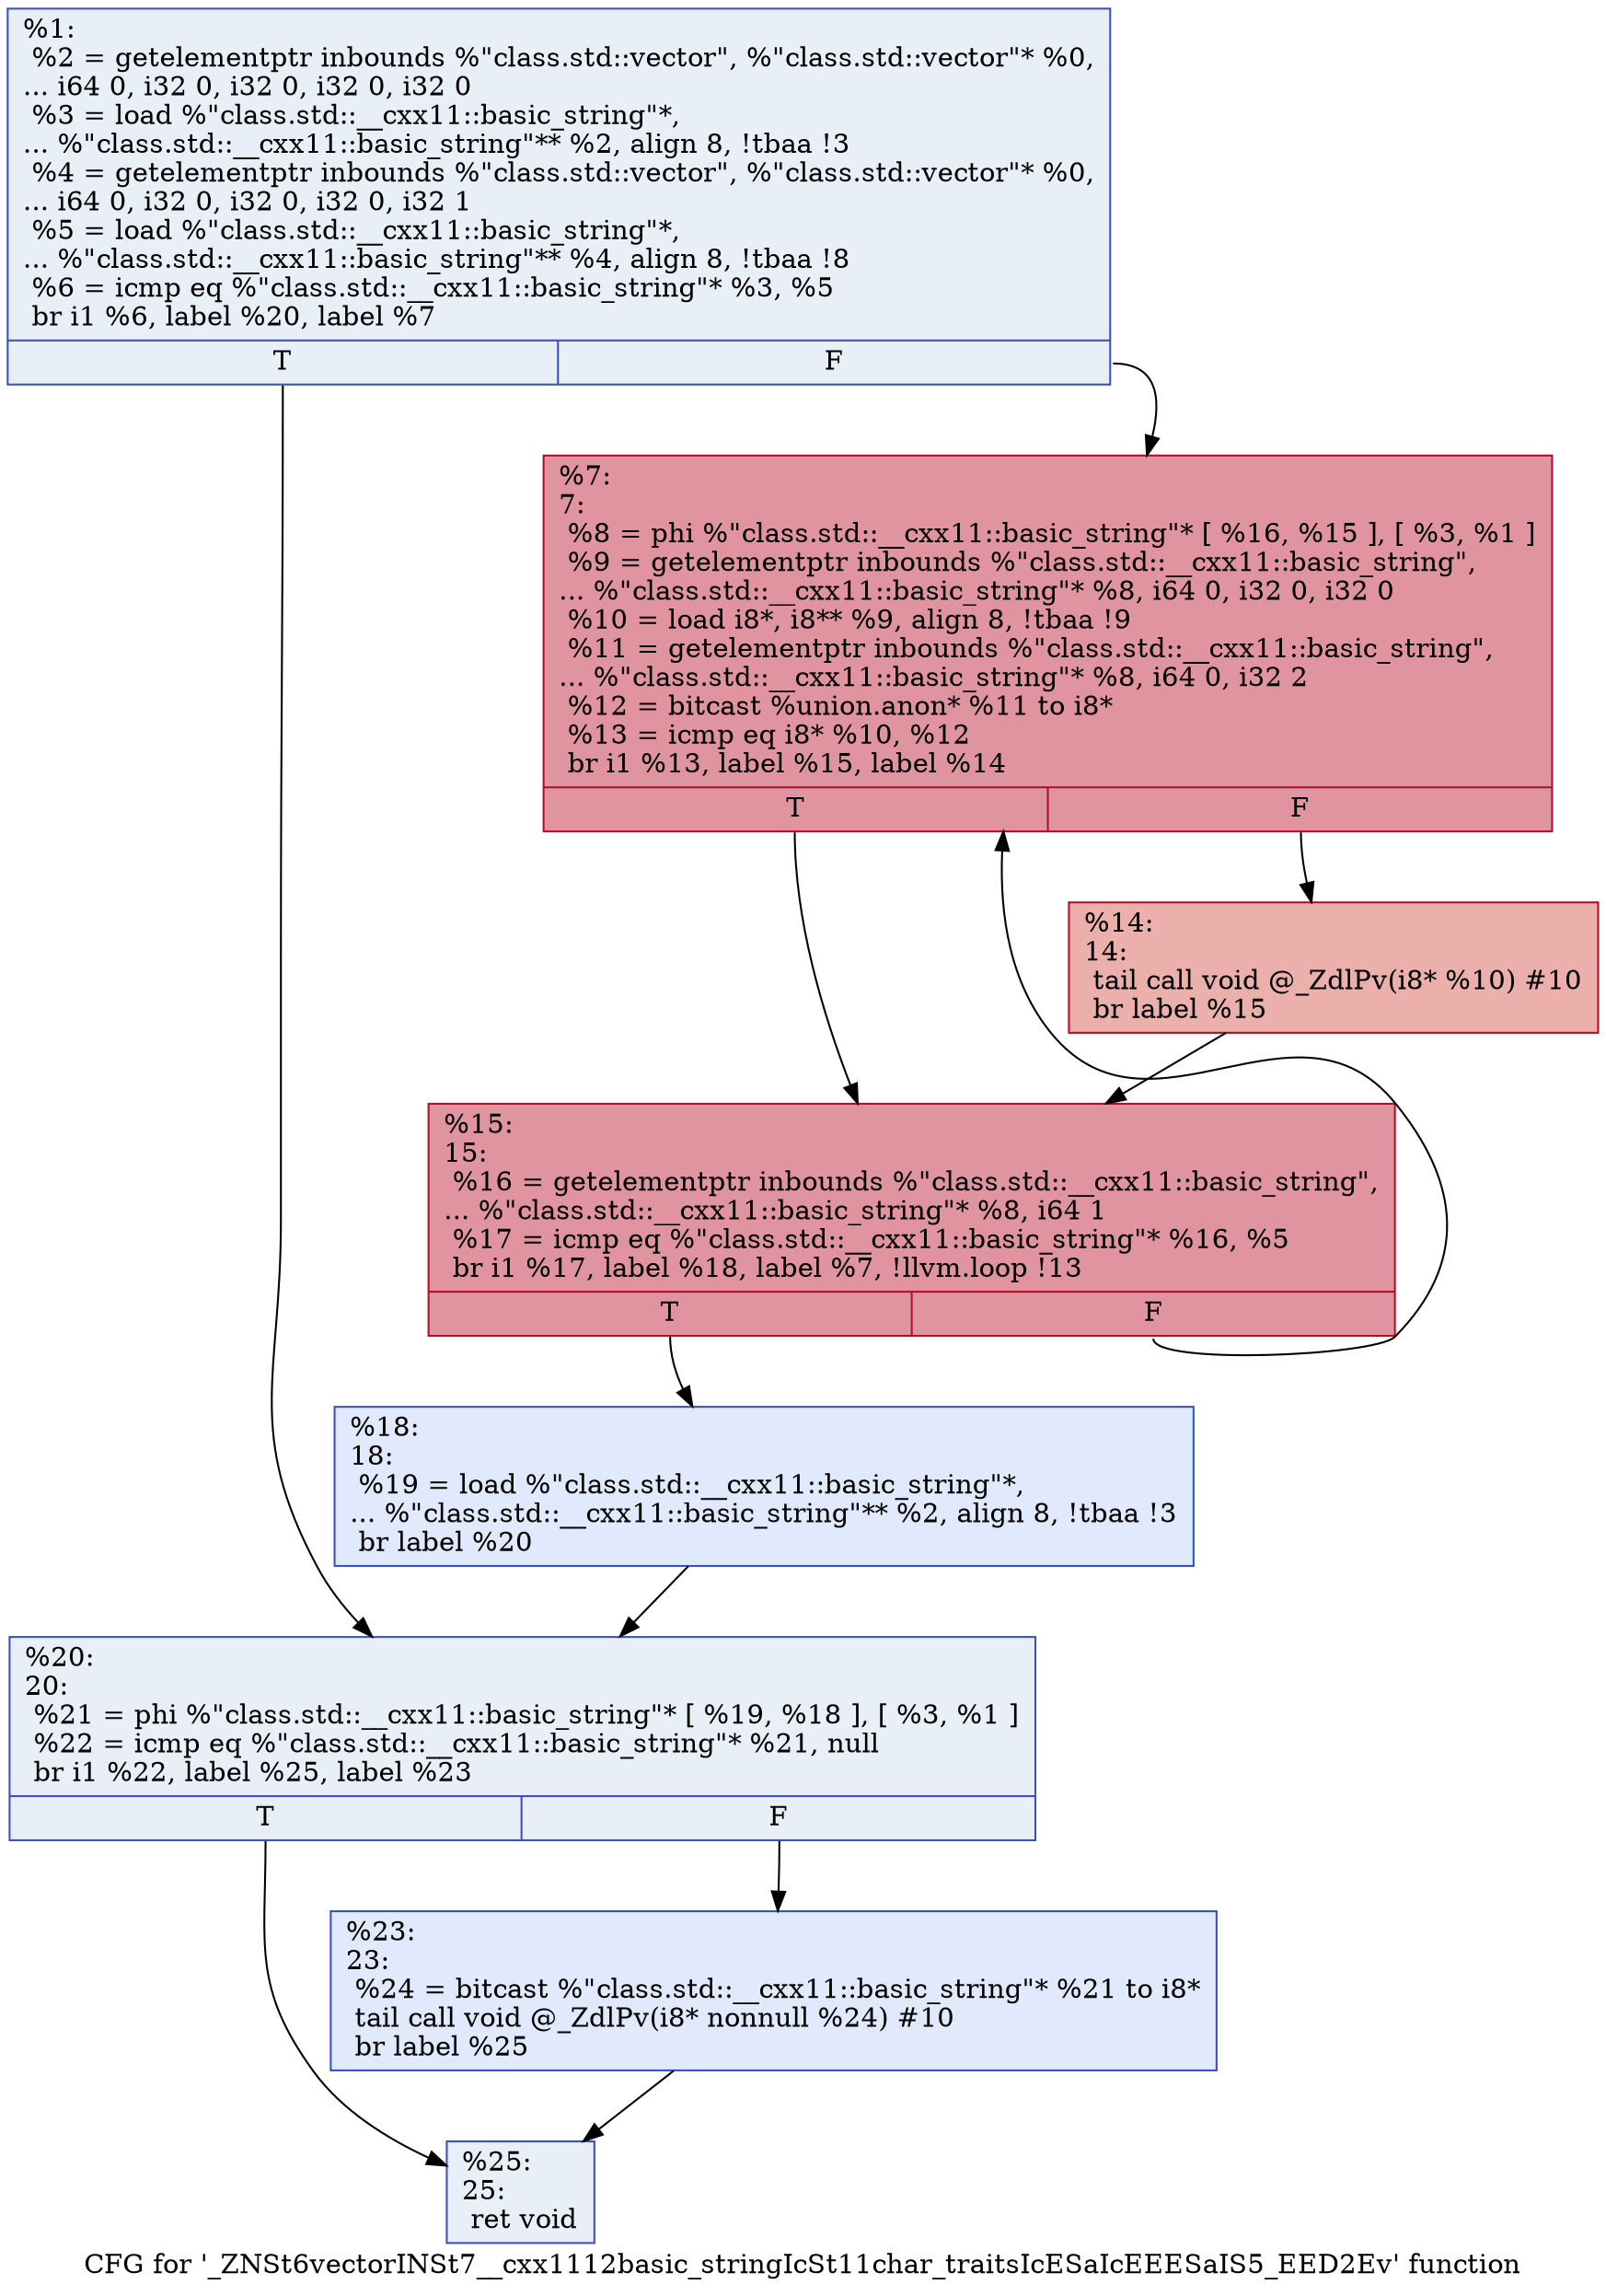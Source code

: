 digraph "CFG for '_ZNSt6vectorINSt7__cxx1112basic_stringIcSt11char_traitsIcESaIcEEESaIS5_EED2Ev' function" {
	label="CFG for '_ZNSt6vectorINSt7__cxx1112basic_stringIcSt11char_traitsIcESaIcEEESaIS5_EED2Ev' function";

	Node0x560869c40900 [shape=record,color="#3d50c3ff", style=filled, fillcolor="#cedaeb70",label="{%1:\l  %2 = getelementptr inbounds %\"class.std::vector\", %\"class.std::vector\"* %0,\l... i64 0, i32 0, i32 0, i32 0, i32 0\l  %3 = load %\"class.std::__cxx11::basic_string\"*,\l... %\"class.std::__cxx11::basic_string\"** %2, align 8, !tbaa !3\l  %4 = getelementptr inbounds %\"class.std::vector\", %\"class.std::vector\"* %0,\l... i64 0, i32 0, i32 0, i32 0, i32 1\l  %5 = load %\"class.std::__cxx11::basic_string\"*,\l... %\"class.std::__cxx11::basic_string\"** %4, align 8, !tbaa !8\l  %6 = icmp eq %\"class.std::__cxx11::basic_string\"* %3, %5\l  br i1 %6, label %20, label %7\l|{<s0>T|<s1>F}}"];
	Node0x560869c40900:s0 -> Node0x560869c40d40;
	Node0x560869c40900:s1 -> Node0x560869c40dd0;
	Node0x560869c40dd0 [shape=record,color="#b70d28ff", style=filled, fillcolor="#b70d2870",label="{%7:\l7:                                                \l  %8 = phi %\"class.std::__cxx11::basic_string\"* [ %16, %15 ], [ %3, %1 ]\l  %9 = getelementptr inbounds %\"class.std::__cxx11::basic_string\",\l... %\"class.std::__cxx11::basic_string\"* %8, i64 0, i32 0, i32 0\l  %10 = load i8*, i8** %9, align 8, !tbaa !9\l  %11 = getelementptr inbounds %\"class.std::__cxx11::basic_string\",\l... %\"class.std::__cxx11::basic_string\"* %8, i64 0, i32 2\l  %12 = bitcast %union.anon* %11 to i8*\l  %13 = icmp eq i8* %10, %12\l  br i1 %13, label %15, label %14\l|{<s0>T|<s1>F}}"];
	Node0x560869c40dd0:s0 -> Node0x560869c40f10;
	Node0x560869c40dd0:s1 -> Node0x560869c40c80;
	Node0x560869c40c80 [shape=record,color="#b70d28ff", style=filled, fillcolor="#d24b4070",label="{%14:\l14:                                               \l  tail call void @_ZdlPv(i8* %10) #10\l  br label %15\l}"];
	Node0x560869c40c80 -> Node0x560869c40f10;
	Node0x560869c40f10 [shape=record,color="#b70d28ff", style=filled, fillcolor="#b70d2870",label="{%15:\l15:                                               \l  %16 = getelementptr inbounds %\"class.std::__cxx11::basic_string\",\l... %\"class.std::__cxx11::basic_string\"* %8, i64 1\l  %17 = icmp eq %\"class.std::__cxx11::basic_string\"* %16, %5\l  br i1 %17, label %18, label %7, !llvm.loop !13\l|{<s0>T|<s1>F}}"];
	Node0x560869c40f10:s0 -> Node0x560869c416a0;
	Node0x560869c40f10:s1 -> Node0x560869c40dd0;
	Node0x560869c416a0 [shape=record,color="#3d50c3ff", style=filled, fillcolor="#b9d0f970",label="{%18:\l18:                                               \l  %19 = load %\"class.std::__cxx11::basic_string\"*,\l... %\"class.std::__cxx11::basic_string\"** %2, align 8, !tbaa !3\l  br label %20\l}"];
	Node0x560869c416a0 -> Node0x560869c40d40;
	Node0x560869c40d40 [shape=record,color="#3d50c3ff", style=filled, fillcolor="#cedaeb70",label="{%20:\l20:                                               \l  %21 = phi %\"class.std::__cxx11::basic_string\"* [ %19, %18 ], [ %3, %1 ]\l  %22 = icmp eq %\"class.std::__cxx11::basic_string\"* %21, null\l  br i1 %22, label %25, label %23\l|{<s0>T|<s1>F}}"];
	Node0x560869c40d40:s0 -> Node0x560869c42010;
	Node0x560869c40d40:s1 -> Node0x560869c42060;
	Node0x560869c42060 [shape=record,color="#3d50c3ff", style=filled, fillcolor="#b9d0f970",label="{%23:\l23:                                               \l  %24 = bitcast %\"class.std::__cxx11::basic_string\"* %21 to i8*\l  tail call void @_ZdlPv(i8* nonnull %24) #10\l  br label %25\l}"];
	Node0x560869c42060 -> Node0x560869c42010;
	Node0x560869c42010 [shape=record,color="#3d50c3ff", style=filled, fillcolor="#cedaeb70",label="{%25:\l25:                                               \l  ret void\l}"];
}
